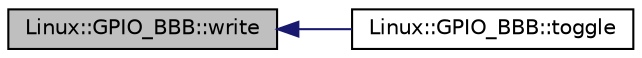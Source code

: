 digraph "Linux::GPIO_BBB::write"
{
 // INTERACTIVE_SVG=YES
  edge [fontname="Helvetica",fontsize="10",labelfontname="Helvetica",labelfontsize="10"];
  node [fontname="Helvetica",fontsize="10",shape=record];
  rankdir="LR";
  Node1 [label="Linux::GPIO_BBB::write",height=0.2,width=0.4,color="black", fillcolor="grey75", style="filled", fontcolor="black"];
  Node1 -> Node2 [dir="back",color="midnightblue",fontsize="10",style="solid",fontname="Helvetica"];
  Node2 [label="Linux::GPIO_BBB::toggle",height=0.2,width=0.4,color="black", fillcolor="white", style="filled",URL="$classLinux_1_1GPIO__BBB.html#a548df14bb1e69aaaec13cb4d313c8a69"];
}
